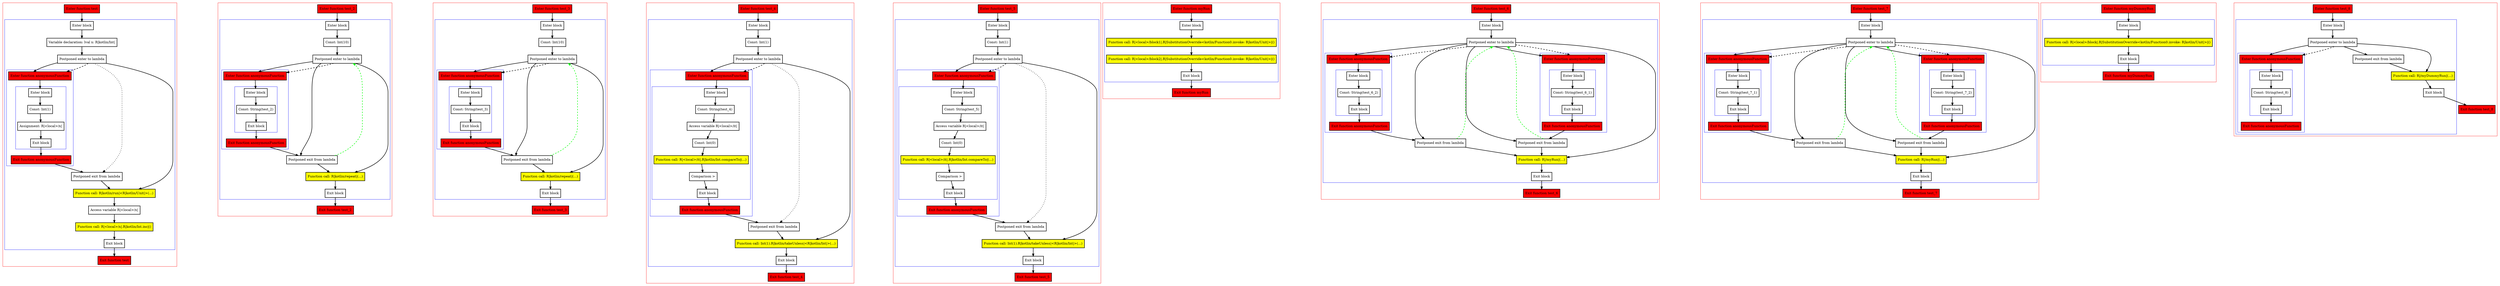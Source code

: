 digraph callsInPlace_kt {
    graph [nodesep=3]
    node [shape=box penwidth=2]
    edge [penwidth=2]

    subgraph cluster_0 {
        color=red
        0 [label="Enter function test" style="filled" fillcolor=red];
        subgraph cluster_1 {
            color=blue
            1 [label="Enter block"];
            2 [label="Variable declaration: lval x: R|kotlin/Int|"];
            3 [label="Postponed enter to lambda"];
            subgraph cluster_2 {
                color=blue
                4 [label="Enter function anonymousFunction" style="filled" fillcolor=red];
                subgraph cluster_3 {
                    color=blue
                    5 [label="Enter block"];
                    6 [label="Const: Int(1)"];
                    7 [label="Assignment: R|<local>/x|"];
                    8 [label="Exit block"];
                }
                9 [label="Exit function anonymousFunction" style="filled" fillcolor=red];
            }
            10 [label="Postponed exit from lambda"];
            11 [label="Function call: R|kotlin/run|<R|kotlin/Unit|>(...)" style="filled" fillcolor=yellow];
            12 [label="Access variable R|<local>/x|"];
            13 [label="Function call: R|<local>/x|.R|kotlin/Int.inc|()" style="filled" fillcolor=yellow];
            14 [label="Exit block"];
        }
        15 [label="Exit function test" style="filled" fillcolor=red];
    }
    0 -> {1};
    1 -> {2};
    2 -> {3};
    3 -> {4 11};
    3 -> {10} [style=dotted];
    3 -> {4} [style=dashed];
    4 -> {5};
    5 -> {6};
    6 -> {7};
    7 -> {8};
    8 -> {9};
    9 -> {10};
    10 -> {11};
    11 -> {12};
    12 -> {13};
    13 -> {14};
    14 -> {15};

    subgraph cluster_4 {
        color=red
        16 [label="Enter function test_2" style="filled" fillcolor=red];
        subgraph cluster_5 {
            color=blue
            17 [label="Enter block"];
            18 [label="Const: Int(10)"];
            19 [label="Postponed enter to lambda"];
            subgraph cluster_6 {
                color=blue
                20 [label="Enter function anonymousFunction" style="filled" fillcolor=red];
                subgraph cluster_7 {
                    color=blue
                    21 [label="Enter block"];
                    22 [label="Const: String(test_2)"];
                    23 [label="Exit block"];
                }
                24 [label="Exit function anonymousFunction" style="filled" fillcolor=red];
            }
            25 [label="Postponed exit from lambda"];
            26 [label="Function call: R|kotlin/repeat|(...)" style="filled" fillcolor=yellow];
            27 [label="Exit block"];
        }
        28 [label="Exit function test_2" style="filled" fillcolor=red];
    }
    16 -> {17};
    17 -> {18};
    18 -> {19};
    19 -> {20 25 26};
    19 -> {20} [style=dashed];
    20 -> {21};
    21 -> {22};
    22 -> {23};
    23 -> {24};
    24 -> {25};
    25 -> {26};
    25 -> {19} [color=green style=dashed];
    26 -> {27};
    27 -> {28};

    subgraph cluster_8 {
        color=red
        29 [label="Enter function test_3" style="filled" fillcolor=red];
        subgraph cluster_9 {
            color=blue
            30 [label="Enter block"];
            31 [label="Const: Int(10)"];
            32 [label="Postponed enter to lambda"];
            subgraph cluster_10 {
                color=blue
                33 [label="Enter function anonymousFunction" style="filled" fillcolor=red];
                subgraph cluster_11 {
                    color=blue
                    34 [label="Enter block"];
                    35 [label="Const: String(test_3)"];
                    36 [label="Exit block"];
                }
                37 [label="Exit function anonymousFunction" style="filled" fillcolor=red];
            }
            38 [label="Postponed exit from lambda"];
            39 [label="Function call: R|kotlin/repeat|(...)" style="filled" fillcolor=yellow];
            40 [label="Exit block"];
        }
        41 [label="Exit function test_3" style="filled" fillcolor=red];
    }
    29 -> {30};
    30 -> {31};
    31 -> {32};
    32 -> {33 38 39};
    32 -> {33} [style=dashed];
    33 -> {34};
    34 -> {35};
    35 -> {36};
    36 -> {37};
    37 -> {38};
    38 -> {39};
    38 -> {32} [color=green style=dashed];
    39 -> {40};
    40 -> {41};

    subgraph cluster_12 {
        color=red
        42 [label="Enter function test_4" style="filled" fillcolor=red];
        subgraph cluster_13 {
            color=blue
            43 [label="Enter block"];
            44 [label="Const: Int(1)"];
            45 [label="Postponed enter to lambda"];
            subgraph cluster_14 {
                color=blue
                46 [label="Enter function anonymousFunction" style="filled" fillcolor=red];
                subgraph cluster_15 {
                    color=blue
                    47 [label="Enter block"];
                    48 [label="Const: String(test_4)"];
                    49 [label="Access variable R|<local>/it|"];
                    50 [label="Const: Int(0)"];
                    51 [label="Function call: R|<local>/it|.R|kotlin/Int.compareTo|(...)" style="filled" fillcolor=yellow];
                    52 [label="Comparison >"];
                    53 [label="Exit block"];
                }
                54 [label="Exit function anonymousFunction" style="filled" fillcolor=red];
            }
            55 [label="Postponed exit from lambda"];
            56 [label="Function call: Int(1).R|kotlin/takeUnless|<R|kotlin/Int|>(...)" style="filled" fillcolor=yellow];
            57 [label="Exit block"];
        }
        58 [label="Exit function test_4" style="filled" fillcolor=red];
    }
    42 -> {43};
    43 -> {44};
    44 -> {45};
    45 -> {46 56};
    45 -> {55} [style=dotted];
    45 -> {46} [style=dashed];
    46 -> {47};
    47 -> {48};
    48 -> {49};
    49 -> {50};
    50 -> {51};
    51 -> {52};
    52 -> {53};
    53 -> {54};
    54 -> {55};
    55 -> {56};
    56 -> {57};
    57 -> {58};

    subgraph cluster_16 {
        color=red
        59 [label="Enter function test_5" style="filled" fillcolor=red];
        subgraph cluster_17 {
            color=blue
            60 [label="Enter block"];
            61 [label="Const: Int(1)"];
            62 [label="Postponed enter to lambda"];
            subgraph cluster_18 {
                color=blue
                63 [label="Enter function anonymousFunction" style="filled" fillcolor=red];
                subgraph cluster_19 {
                    color=blue
                    64 [label="Enter block"];
                    65 [label="Const: String(test_5)"];
                    66 [label="Access variable R|<local>/it|"];
                    67 [label="Const: Int(0)"];
                    68 [label="Function call: R|<local>/it|.R|kotlin/Int.compareTo|(...)" style="filled" fillcolor=yellow];
                    69 [label="Comparison >"];
                    70 [label="Exit block"];
                }
                71 [label="Exit function anonymousFunction" style="filled" fillcolor=red];
            }
            72 [label="Postponed exit from lambda"];
            73 [label="Function call: Int(1).R|kotlin/takeUnless|<R|kotlin/Int|>(...)" style="filled" fillcolor=yellow];
            74 [label="Exit block"];
        }
        75 [label="Exit function test_5" style="filled" fillcolor=red];
    }
    59 -> {60};
    60 -> {61};
    61 -> {62};
    62 -> {63 73};
    62 -> {72} [style=dotted];
    62 -> {63} [style=dashed];
    63 -> {64};
    64 -> {65};
    65 -> {66};
    66 -> {67};
    67 -> {68};
    68 -> {69};
    69 -> {70};
    70 -> {71};
    71 -> {72};
    72 -> {73};
    73 -> {74};
    74 -> {75};

    subgraph cluster_20 {
        color=red
        76 [label="Enter function myRun" style="filled" fillcolor=red];
        subgraph cluster_21 {
            color=blue
            77 [label="Enter block"];
            78 [label="Function call: R|<local>/block1|.R|SubstitutionOverride<kotlin/Function0.invoke: R|kotlin/Unit|>|()" style="filled" fillcolor=yellow];
            79 [label="Function call: R|<local>/block2|.R|SubstitutionOverride<kotlin/Function0.invoke: R|kotlin/Unit|>|()" style="filled" fillcolor=yellow];
            80 [label="Exit block"];
        }
        81 [label="Exit function myRun" style="filled" fillcolor=red];
    }
    76 -> {77};
    77 -> {78};
    78 -> {79};
    79 -> {80};
    80 -> {81};

    subgraph cluster_22 {
        color=red
        82 [label="Enter function test_6" style="filled" fillcolor=red];
        subgraph cluster_23 {
            color=blue
            83 [label="Enter block"];
            84 [label="Postponed enter to lambda"];
            subgraph cluster_24 {
                color=blue
                85 [label="Enter function anonymousFunction" style="filled" fillcolor=red];
                subgraph cluster_25 {
                    color=blue
                    86 [label="Enter block"];
                    87 [label="Const: String(test_6_2)"];
                    88 [label="Exit block"];
                }
                89 [label="Exit function anonymousFunction" style="filled" fillcolor=red];
            }
            subgraph cluster_26 {
                color=blue
                90 [label="Enter function anonymousFunction" style="filled" fillcolor=red];
                subgraph cluster_27 {
                    color=blue
                    91 [label="Enter block"];
                    92 [label="Const: String(test_6_1)"];
                    93 [label="Exit block"];
                }
                94 [label="Exit function anonymousFunction" style="filled" fillcolor=red];
            }
            95 [label="Postponed exit from lambda"];
            96 [label="Postponed exit from lambda"];
            97 [label="Function call: R|/myRun|(...)" style="filled" fillcolor=yellow];
            98 [label="Exit block"];
        }
        99 [label="Exit function test_6" style="filled" fillcolor=red];
    }
    82 -> {83};
    83 -> {84};
    84 -> {85 90 95 96 97};
    84 -> {85 90} [style=dashed];
    85 -> {86};
    86 -> {87};
    87 -> {88};
    88 -> {89};
    89 -> {95};
    90 -> {91};
    91 -> {92};
    92 -> {93};
    93 -> {94};
    94 -> {96};
    95 -> {97};
    95 -> {84} [color=green style=dashed];
    96 -> {97};
    96 -> {84} [color=green style=dashed];
    97 -> {98};
    98 -> {99};

    subgraph cluster_28 {
        color=red
        100 [label="Enter function test_7" style="filled" fillcolor=red];
        subgraph cluster_29 {
            color=blue
            101 [label="Enter block"];
            102 [label="Postponed enter to lambda"];
            subgraph cluster_30 {
                color=blue
                103 [label="Enter function anonymousFunction" style="filled" fillcolor=red];
                subgraph cluster_31 {
                    color=blue
                    104 [label="Enter block"];
                    105 [label="Const: String(test_7_1)"];
                    106 [label="Exit block"];
                }
                107 [label="Exit function anonymousFunction" style="filled" fillcolor=red];
            }
            subgraph cluster_32 {
                color=blue
                108 [label="Enter function anonymousFunction" style="filled" fillcolor=red];
                subgraph cluster_33 {
                    color=blue
                    109 [label="Enter block"];
                    110 [label="Const: String(test_7_2)"];
                    111 [label="Exit block"];
                }
                112 [label="Exit function anonymousFunction" style="filled" fillcolor=red];
            }
            113 [label="Postponed exit from lambda"];
            114 [label="Postponed exit from lambda"];
            115 [label="Function call: R|/myRun|(...)" style="filled" fillcolor=yellow];
            116 [label="Exit block"];
        }
        117 [label="Exit function test_7" style="filled" fillcolor=red];
    }
    100 -> {101};
    101 -> {102};
    102 -> {103 108 113 114 115};
    102 -> {103 108} [style=dashed];
    103 -> {104};
    104 -> {105};
    105 -> {106};
    106 -> {107};
    107 -> {113};
    108 -> {109};
    109 -> {110};
    110 -> {111};
    111 -> {112};
    112 -> {114};
    113 -> {115};
    113 -> {102} [color=green style=dashed];
    114 -> {115};
    114 -> {102} [color=green style=dashed];
    115 -> {116};
    116 -> {117};

    subgraph cluster_34 {
        color=red
        118 [label="Enter function myDummyRun" style="filled" fillcolor=red];
        subgraph cluster_35 {
            color=blue
            119 [label="Enter block"];
            120 [label="Function call: R|<local>/block|.R|SubstitutionOverride<kotlin/Function0.invoke: R|kotlin/Unit|>|()" style="filled" fillcolor=yellow];
            121 [label="Exit block"];
        }
        122 [label="Exit function myDummyRun" style="filled" fillcolor=red];
    }
    118 -> {119};
    119 -> {120};
    120 -> {121};
    121 -> {122};

    subgraph cluster_36 {
        color=red
        123 [label="Enter function test_8" style="filled" fillcolor=red];
        subgraph cluster_37 {
            color=blue
            124 [label="Enter block"];
            125 [label="Postponed enter to lambda"];
            subgraph cluster_38 {
                color=blue
                126 [label="Enter function anonymousFunction" style="filled" fillcolor=red];
                subgraph cluster_39 {
                    color=blue
                    127 [label="Enter block"];
                    128 [label="Const: String(test_8)"];
                    129 [label="Exit block"];
                }
                130 [label="Exit function anonymousFunction" style="filled" fillcolor=red];
            }
            131 [label="Postponed exit from lambda"];
            132 [label="Function call: R|/myDummyRun|(...)" style="filled" fillcolor=yellow];
            133 [label="Exit block"];
        }
        134 [label="Exit function test_8" style="filled" fillcolor=red];
    }
    123 -> {124};
    124 -> {125};
    125 -> {126 131 132};
    125 -> {126} [style=dashed];
    126 -> {127};
    127 -> {128};
    128 -> {129};
    129 -> {130};
    131 -> {132};
    132 -> {133};
    133 -> {134};

}
